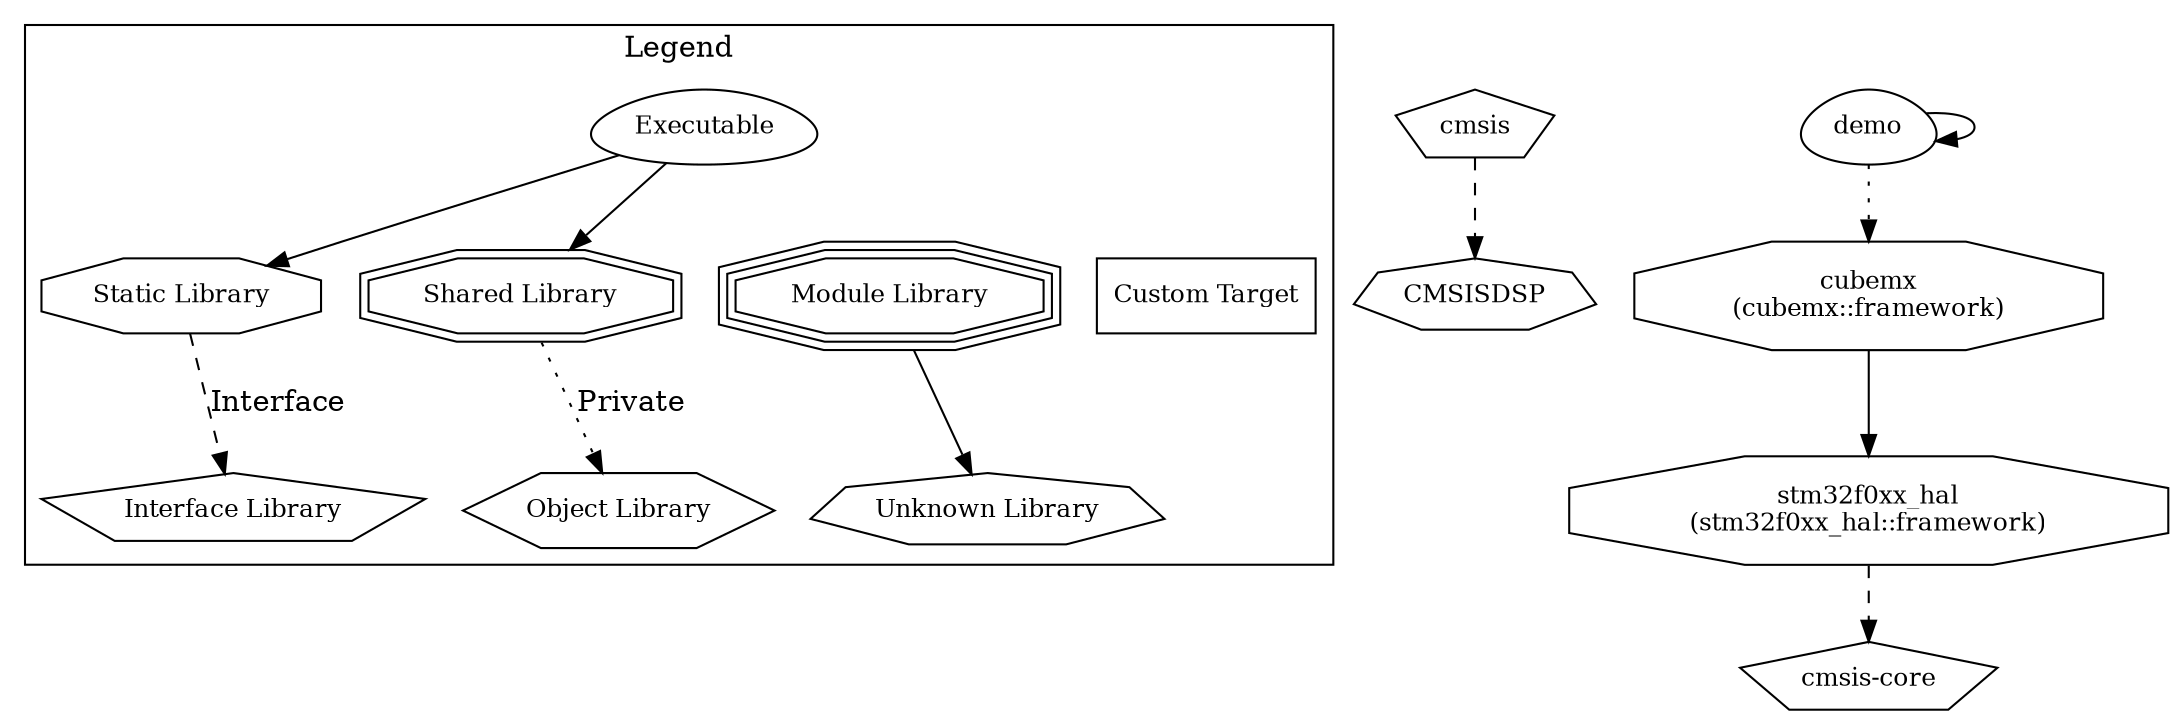 digraph "cubemx" {
node [
  fontsize = "12"
];
subgraph clusterLegend {
  label = "Legend";
  color = black;
  edge [ style = invis ];
  legendNode0 [ label = "Executable", shape = egg ];
  legendNode1 [ label = "Static Library", shape = octagon ];
  legendNode2 [ label = "Shared Library", shape = doubleoctagon ];
  legendNode3 [ label = "Module Library", shape = tripleoctagon ];
  legendNode4 [ label = "Interface Library", shape = pentagon ];
  legendNode5 [ label = "Object Library", shape = hexagon ];
  legendNode6 [ label = "Unknown Library", shape = septagon ];
  legendNode7 [ label = "Custom Target", shape = box ];
  legendNode0 -> legendNode1 [ style = solid ];
  legendNode0 -> legendNode2 [ style = solid ];
  legendNode0 -> legendNode3;
  legendNode1 -> legendNode4 [ label = "Interface", style = dashed ];
  legendNode2 -> legendNode5 [ label = "Private", style = dotted ];
  legendNode3 -> legendNode6 [ style = solid ];
  legendNode0 -> legendNode7;
}
    "node0" [ label = "cmsis", shape = pentagon ];
    "node1" [ label = "CMSISDSP", shape = septagon ];
    "node0" -> "node1" [ style = dashed ] // cmsis -> CMSISDSP
    "node2" [ label = "cmsis-core", shape = pentagon ];
    "node3" [ label = "cubemx\n(cubemx::framework)", shape = octagon ];
    "node4" [ label = "stm32f0xx_hal\n(stm32f0xx_hal::framework)", shape = octagon ];
    "node4" -> "node2" [ style = dashed ] // stm32f0xx_hal -> cmsis-core
    "node3" -> "node4"  // cubemx -> stm32f0xx_hal
    "node5" [ label = "demo", shape = egg ];
    "node5" -> "node3" [ style = dotted ] // demo -> cubemx
    "node5" -> "node5"  // demo -> demo
}
